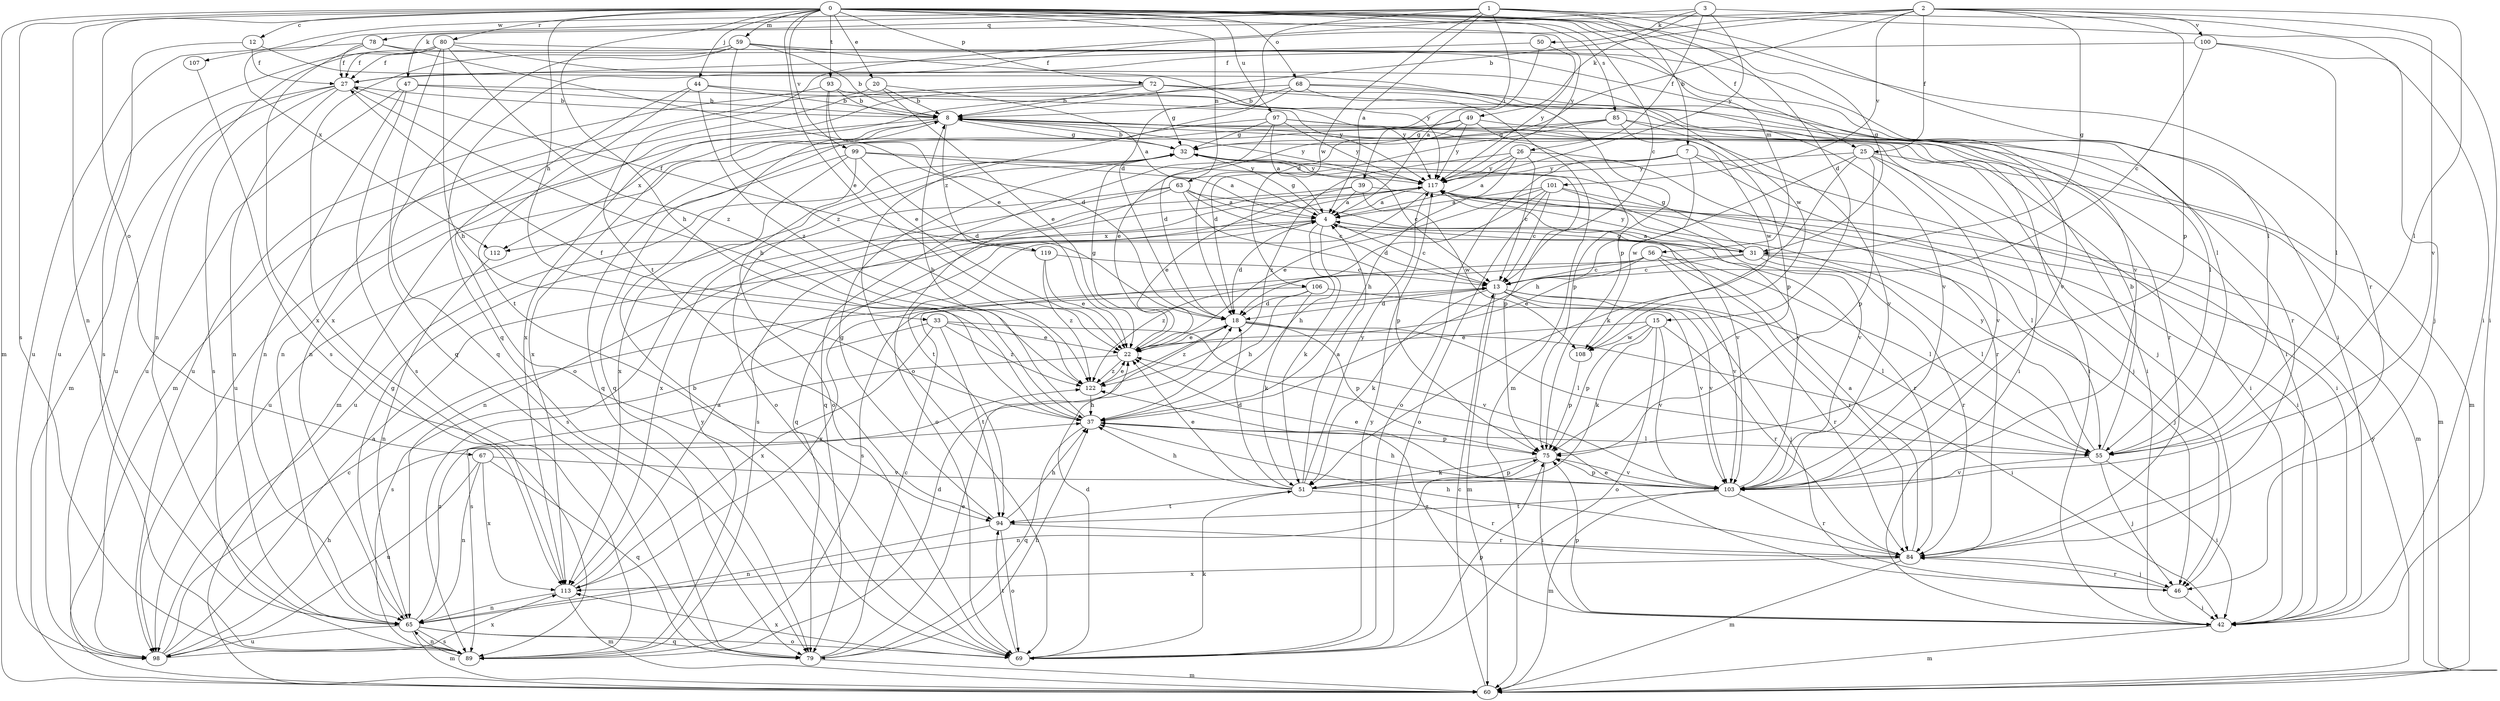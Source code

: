 strict digraph  {
0;
1;
2;
3;
4;
7;
8;
12;
13;
15;
18;
20;
22;
25;
26;
27;
31;
32;
33;
37;
39;
42;
44;
46;
47;
49;
50;
51;
55;
56;
59;
60;
63;
65;
67;
68;
69;
72;
75;
78;
79;
80;
84;
85;
89;
93;
94;
97;
98;
99;
100;
101;
103;
106;
107;
108;
112;
113;
117;
119;
122;
0 -> 12  [label=c];
0 -> 13  [label=c];
0 -> 20  [label=e];
0 -> 22  [label=e];
0 -> 25  [label=f];
0 -> 31  [label=g];
0 -> 33  [label=h];
0 -> 37  [label=h];
0 -> 44  [label=j];
0 -> 56  [label=m];
0 -> 59  [label=m];
0 -> 60  [label=m];
0 -> 63  [label=n];
0 -> 65  [label=n];
0 -> 67  [label=o];
0 -> 68  [label=o];
0 -> 72  [label=p];
0 -> 80  [label=r];
0 -> 84  [label=r];
0 -> 85  [label=s];
0 -> 89  [label=s];
0 -> 93  [label=t];
0 -> 97  [label=u];
0 -> 99  [label=v];
0 -> 117  [label=y];
1 -> 4  [label=a];
1 -> 7  [label=b];
1 -> 15  [label=d];
1 -> 18  [label=d];
1 -> 39  [label=i];
1 -> 42  [label=i];
1 -> 55  [label=l];
1 -> 78  [label=q];
1 -> 106  [label=w];
1 -> 107  [label=w];
1 -> 112  [label=x];
2 -> 8  [label=b];
2 -> 18  [label=d];
2 -> 25  [label=f];
2 -> 31  [label=g];
2 -> 47  [label=k];
2 -> 55  [label=l];
2 -> 75  [label=p];
2 -> 79  [label=q];
2 -> 100  [label=v];
2 -> 101  [label=v];
2 -> 103  [label=v];
3 -> 26  [label=f];
3 -> 42  [label=i];
3 -> 49  [label=k];
3 -> 50  [label=k];
3 -> 94  [label=t];
3 -> 117  [label=y];
4 -> 13  [label=c];
4 -> 18  [label=d];
4 -> 31  [label=g];
4 -> 32  [label=g];
4 -> 37  [label=h];
4 -> 51  [label=k];
4 -> 84  [label=r];
4 -> 112  [label=x];
7 -> 42  [label=i];
7 -> 46  [label=j];
7 -> 69  [label=o];
7 -> 79  [label=q];
7 -> 108  [label=w];
7 -> 117  [label=y];
8 -> 32  [label=g];
8 -> 42  [label=i];
8 -> 46  [label=j];
8 -> 75  [label=p];
8 -> 98  [label=u];
8 -> 112  [label=x];
8 -> 113  [label=x];
8 -> 117  [label=y];
8 -> 119  [label=z];
12 -> 27  [label=f];
12 -> 75  [label=p];
12 -> 89  [label=s];
13 -> 18  [label=d];
13 -> 46  [label=j];
13 -> 51  [label=k];
13 -> 55  [label=l];
13 -> 60  [label=m];
13 -> 84  [label=r];
13 -> 103  [label=v];
15 -> 22  [label=e];
15 -> 51  [label=k];
15 -> 69  [label=o];
15 -> 75  [label=p];
15 -> 84  [label=r];
15 -> 103  [label=v];
15 -> 108  [label=w];
18 -> 22  [label=e];
18 -> 42  [label=i];
18 -> 55  [label=l];
18 -> 75  [label=p];
18 -> 122  [label=z];
20 -> 4  [label=a];
20 -> 8  [label=b];
20 -> 22  [label=e];
20 -> 65  [label=n];
22 -> 32  [label=g];
22 -> 89  [label=s];
22 -> 122  [label=z];
25 -> 37  [label=h];
25 -> 42  [label=i];
25 -> 51  [label=k];
25 -> 60  [label=m];
25 -> 75  [label=p];
25 -> 103  [label=v];
25 -> 117  [label=y];
26 -> 4  [label=a];
26 -> 13  [label=c];
26 -> 37  [label=h];
26 -> 84  [label=r];
26 -> 117  [label=y];
26 -> 122  [label=z];
27 -> 8  [label=b];
27 -> 37  [label=h];
27 -> 60  [label=m];
27 -> 65  [label=n];
27 -> 89  [label=s];
27 -> 98  [label=u];
31 -> 4  [label=a];
31 -> 13  [label=c];
31 -> 32  [label=g];
31 -> 46  [label=j];
31 -> 55  [label=l];
31 -> 84  [label=r];
31 -> 89  [label=s];
31 -> 117  [label=y];
32 -> 8  [label=b];
32 -> 13  [label=c];
32 -> 69  [label=o];
32 -> 75  [label=p];
32 -> 98  [label=u];
32 -> 117  [label=y];
33 -> 22  [label=e];
33 -> 89  [label=s];
33 -> 94  [label=t];
33 -> 103  [label=v];
33 -> 113  [label=x];
33 -> 122  [label=z];
37 -> 8  [label=b];
37 -> 27  [label=f];
37 -> 55  [label=l];
37 -> 75  [label=p];
37 -> 79  [label=q];
39 -> 4  [label=a];
39 -> 22  [label=e];
39 -> 60  [label=m];
39 -> 65  [label=n];
39 -> 108  [label=w];
42 -> 60  [label=m];
42 -> 75  [label=p];
42 -> 122  [label=z];
44 -> 8  [label=b];
44 -> 69  [label=o];
44 -> 94  [label=t];
44 -> 103  [label=v];
44 -> 122  [label=z];
46 -> 22  [label=e];
46 -> 42  [label=i];
46 -> 84  [label=r];
47 -> 8  [label=b];
47 -> 65  [label=n];
47 -> 89  [label=s];
47 -> 98  [label=u];
47 -> 117  [label=y];
49 -> 22  [label=e];
49 -> 32  [label=g];
49 -> 60  [label=m];
49 -> 75  [label=p];
49 -> 79  [label=q];
49 -> 117  [label=y];
50 -> 4  [label=a];
50 -> 27  [label=f];
50 -> 117  [label=y];
51 -> 4  [label=a];
51 -> 18  [label=d];
51 -> 22  [label=e];
51 -> 37  [label=h];
51 -> 75  [label=p];
51 -> 84  [label=r];
51 -> 94  [label=t];
51 -> 117  [label=y];
55 -> 8  [label=b];
55 -> 42  [label=i];
55 -> 46  [label=j];
55 -> 103  [label=v];
55 -> 117  [label=y];
56 -> 13  [label=c];
56 -> 22  [label=e];
56 -> 55  [label=l];
56 -> 84  [label=r];
56 -> 103  [label=v];
56 -> 122  [label=z];
59 -> 8  [label=b];
59 -> 27  [label=f];
59 -> 42  [label=i];
59 -> 79  [label=q];
59 -> 108  [label=w];
59 -> 113  [label=x];
59 -> 122  [label=z];
60 -> 13  [label=c];
60 -> 117  [label=y];
63 -> 4  [label=a];
63 -> 13  [label=c];
63 -> 69  [label=o];
63 -> 75  [label=p];
63 -> 89  [label=s];
63 -> 103  [label=v];
63 -> 113  [label=x];
65 -> 32  [label=g];
65 -> 60  [label=m];
65 -> 69  [label=o];
65 -> 79  [label=q];
65 -> 89  [label=s];
65 -> 98  [label=u];
65 -> 122  [label=z];
67 -> 65  [label=n];
67 -> 79  [label=q];
67 -> 98  [label=u];
67 -> 103  [label=v];
67 -> 113  [label=x];
68 -> 8  [label=b];
68 -> 55  [label=l];
68 -> 60  [label=m];
68 -> 69  [label=o];
68 -> 103  [label=v];
68 -> 113  [label=x];
69 -> 8  [label=b];
69 -> 18  [label=d];
69 -> 51  [label=k];
69 -> 75  [label=p];
69 -> 94  [label=t];
69 -> 113  [label=x];
69 -> 117  [label=y];
72 -> 8  [label=b];
72 -> 32  [label=g];
72 -> 42  [label=i];
72 -> 60  [label=m];
72 -> 65  [label=n];
72 -> 84  [label=r];
75 -> 42  [label=i];
75 -> 51  [label=k];
75 -> 65  [label=n];
75 -> 103  [label=v];
78 -> 22  [label=e];
78 -> 27  [label=f];
78 -> 98  [label=u];
78 -> 103  [label=v];
78 -> 113  [label=x];
79 -> 13  [label=c];
79 -> 22  [label=e];
79 -> 37  [label=h];
79 -> 60  [label=m];
80 -> 27  [label=f];
80 -> 37  [label=h];
80 -> 55  [label=l];
80 -> 65  [label=n];
80 -> 79  [label=q];
80 -> 98  [label=u];
80 -> 117  [label=y];
80 -> 122  [label=z];
84 -> 4  [label=a];
84 -> 37  [label=h];
84 -> 46  [label=j];
84 -> 60  [label=m];
84 -> 113  [label=x];
85 -> 18  [label=d];
85 -> 32  [label=g];
85 -> 42  [label=i];
85 -> 79  [label=q];
85 -> 103  [label=v];
85 -> 108  [label=w];
89 -> 18  [label=d];
89 -> 65  [label=n];
89 -> 117  [label=y];
93 -> 8  [label=b];
93 -> 18  [label=d];
93 -> 22  [label=e];
93 -> 98  [label=u];
93 -> 117  [label=y];
94 -> 32  [label=g];
94 -> 37  [label=h];
94 -> 65  [label=n];
94 -> 69  [label=o];
94 -> 84  [label=r];
97 -> 4  [label=a];
97 -> 18  [label=d];
97 -> 32  [label=g];
97 -> 42  [label=i];
97 -> 60  [label=m];
97 -> 84  [label=r];
97 -> 117  [label=y];
98 -> 4  [label=a];
98 -> 13  [label=c];
98 -> 37  [label=h];
98 -> 113  [label=x];
99 -> 4  [label=a];
99 -> 18  [label=d];
99 -> 69  [label=o];
99 -> 98  [label=u];
99 -> 113  [label=x];
99 -> 117  [label=y];
100 -> 13  [label=c];
100 -> 27  [label=f];
100 -> 46  [label=j];
100 -> 55  [label=l];
101 -> 4  [label=a];
101 -> 13  [label=c];
101 -> 18  [label=d];
101 -> 22  [label=e];
101 -> 42  [label=i];
101 -> 69  [label=o];
101 -> 103  [label=v];
103 -> 22  [label=e];
103 -> 37  [label=h];
103 -> 60  [label=m];
103 -> 75  [label=p];
103 -> 84  [label=r];
103 -> 94  [label=t];
103 -> 117  [label=y];
106 -> 18  [label=d];
106 -> 37  [label=h];
106 -> 51  [label=k];
106 -> 103  [label=v];
106 -> 113  [label=x];
107 -> 89  [label=s];
108 -> 75  [label=p];
112 -> 65  [label=n];
113 -> 4  [label=a];
113 -> 60  [label=m];
113 -> 65  [label=n];
117 -> 4  [label=a];
117 -> 55  [label=l];
117 -> 79  [label=q];
117 -> 89  [label=s];
117 -> 94  [label=t];
119 -> 13  [label=c];
119 -> 22  [label=e];
119 -> 27  [label=f];
119 -> 122  [label=z];
122 -> 22  [label=e];
122 -> 37  [label=h];
}

